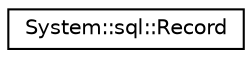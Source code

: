 digraph G
{
  edge [fontname="Helvetica",fontsize="10",labelfontname="Helvetica",labelfontsize="10"];
  node [fontname="Helvetica",fontsize="10",shape=record];
  rankdir="LR";
  Node1 [label="System::sql::Record",height=0.2,width=0.4,color="black", fillcolor="white", style="filled",URL="$class_system_1_1sql_1_1_record.html"];
}
